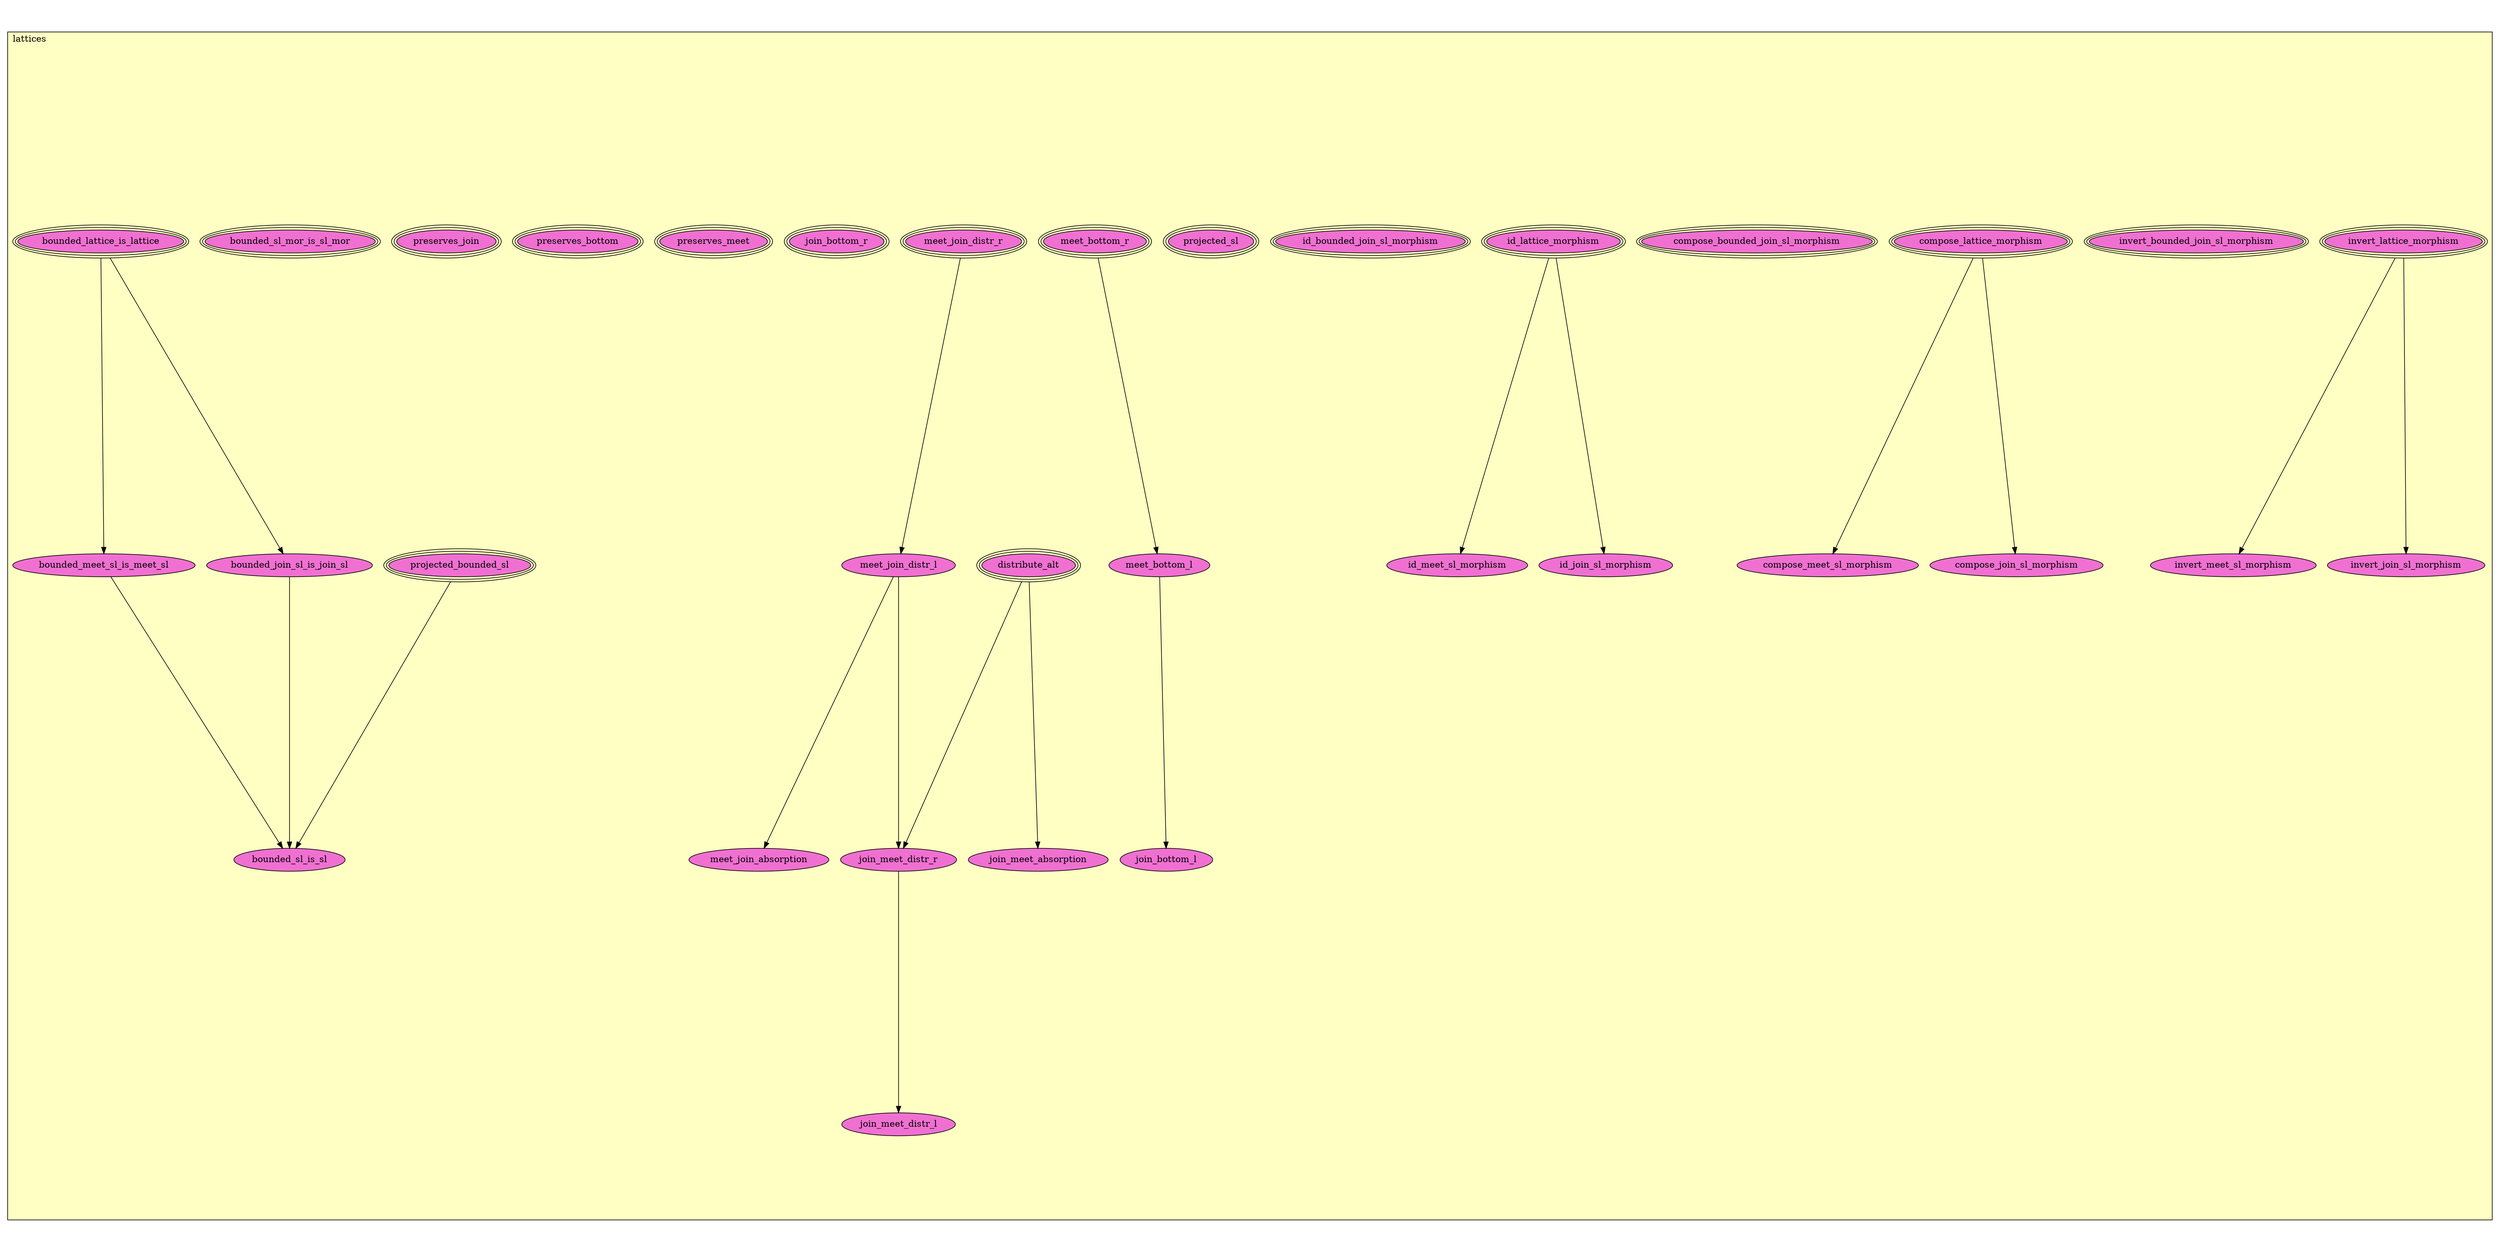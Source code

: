 digraph HoTT_Classes_theory_lattices {
  graph [ratio=0.5]
  node [style=filled]
lattices_invert_lattice_morphism [label="invert_lattice_morphism", URL=<lattices.html#invert_lattice_morphism>, peripheries=3, fillcolor="#F070D1"] ;
lattices_invert_bounded_join_sl_morphism [label="invert_bounded_join_sl_morphism", URL=<lattices.html#invert_bounded_join_sl_morphism>, peripheries=3, fillcolor="#F070D1"] ;
lattices_invert_meet_sl_morphism [label="invert_meet_sl_morphism", URL=<lattices.html#invert_meet_sl_morphism>, fillcolor="#F070D1"] ;
lattices_invert_join_sl_morphism [label="invert_join_sl_morphism", URL=<lattices.html#invert_join_sl_morphism>, fillcolor="#F070D1"] ;
lattices_compose_lattice_morphism [label="compose_lattice_morphism", URL=<lattices.html#compose_lattice_morphism>, peripheries=3, fillcolor="#F070D1"] ;
lattices_compose_bounded_join_sl_morphism [label="compose_bounded_join_sl_morphism", URL=<lattices.html#compose_bounded_join_sl_morphism>, peripheries=3, fillcolor="#F070D1"] ;
lattices_compose_meet_sl_morphism [label="compose_meet_sl_morphism", URL=<lattices.html#compose_meet_sl_morphism>, fillcolor="#F070D1"] ;
lattices_compose_join_sl_morphism [label="compose_join_sl_morphism", URL=<lattices.html#compose_join_sl_morphism>, fillcolor="#F070D1"] ;
lattices_id_lattice_morphism [label="id_lattice_morphism", URL=<lattices.html#id_lattice_morphism>, peripheries=3, fillcolor="#F070D1"] ;
lattices_id_bounded_join_sl_morphism [label="id_bounded_join_sl_morphism", URL=<lattices.html#id_bounded_join_sl_morphism>, peripheries=3, fillcolor="#F070D1"] ;
lattices_id_meet_sl_morphism [label="id_meet_sl_morphism", URL=<lattices.html#id_meet_sl_morphism>, fillcolor="#F070D1"] ;
lattices_id_join_sl_morphism [label="id_join_sl_morphism", URL=<lattices.html#id_join_sl_morphism>, fillcolor="#F070D1"] ;
lattices_projected_bounded_sl [label="projected_bounded_sl", URL=<lattices.html#projected_bounded_sl>, peripheries=3, fillcolor="#F070D1"] ;
lattices_projected_sl [label="projected_sl", URL=<lattices.html#projected_sl>, peripheries=3, fillcolor="#F070D1"] ;
lattices_meet_bottom_r [label="meet_bottom_r", URL=<lattices.html#meet_bottom_r>, peripheries=3, fillcolor="#F070D1"] ;
lattices_meet_bottom_l [label="meet_bottom_l", URL=<lattices.html#meet_bottom_l>, fillcolor="#F070D1"] ;
lattices_distribute_alt [label="distribute_alt", URL=<lattices.html#distribute_alt>, peripheries=3, fillcolor="#F070D1"] ;
lattices_meet_join_distr_r [label="meet_join_distr_r", URL=<lattices.html#meet_join_distr_r>, peripheries=3, fillcolor="#F070D1"] ;
lattices_meet_join_distr_l [label="meet_join_distr_l", URL=<lattices.html#meet_join_distr_l>, fillcolor="#F070D1"] ;
lattices_join_meet_distr_r [label="join_meet_distr_r", URL=<lattices.html#join_meet_distr_r>, fillcolor="#F070D1"] ;
lattices_join_meet_distr_l [label="join_meet_distr_l", URL=<lattices.html#join_meet_distr_l>, fillcolor="#F070D1"] ;
lattices_join_meet_absorption [label="join_meet_absorption", URL=<lattices.html#join_meet_absorption>, fillcolor="#F070D1"] ;
lattices_meet_join_absorption [label="meet_join_absorption", URL=<lattices.html#meet_join_absorption>, fillcolor="#F070D1"] ;
lattices_join_bottom_r [label="join_bottom_r", URL=<lattices.html#join_bottom_r>, peripheries=3, fillcolor="#F070D1"] ;
lattices_join_bottom_l [label="join_bottom_l", URL=<lattices.html#join_bottom_l>, fillcolor="#F070D1"] ;
lattices_preserves_meet [label="preserves_meet", URL=<lattices.html#preserves_meet>, peripheries=3, fillcolor="#F070D1"] ;
lattices_preserves_bottom [label="preserves_bottom", URL=<lattices.html#preserves_bottom>, peripheries=3, fillcolor="#F070D1"] ;
lattices_preserves_join [label="preserves_join", URL=<lattices.html#preserves_join>, peripheries=3, fillcolor="#F070D1"] ;
lattices_bounded_sl_mor_is_sl_mor [label="bounded_sl_mor_is_sl_mor", URL=<lattices.html#bounded_sl_mor_is_sl_mor>, peripheries=3, fillcolor="#F070D1"] ;
lattices_bounded_lattice_is_lattice [label="bounded_lattice_is_lattice", URL=<lattices.html#bounded_lattice_is_lattice>, peripheries=3, fillcolor="#F070D1"] ;
lattices_bounded_meet_sl_is_meet_sl [label="bounded_meet_sl_is_meet_sl", URL=<lattices.html#bounded_meet_sl_is_meet_sl>, fillcolor="#F070D1"] ;
lattices_bounded_join_sl_is_join_sl [label="bounded_join_sl_is_join_sl", URL=<lattices.html#bounded_join_sl_is_join_sl>, fillcolor="#F070D1"] ;
lattices_bounded_sl_is_sl [label="bounded_sl_is_sl", URL=<lattices.html#bounded_sl_is_sl>, fillcolor="#F070D1"] ;
  lattices_invert_lattice_morphism -> lattices_invert_meet_sl_morphism [] ;
  lattices_invert_lattice_morphism -> lattices_invert_join_sl_morphism [] ;
  lattices_compose_lattice_morphism -> lattices_compose_meet_sl_morphism [] ;
  lattices_compose_lattice_morphism -> lattices_compose_join_sl_morphism [] ;
  lattices_id_lattice_morphism -> lattices_id_meet_sl_morphism [] ;
  lattices_id_lattice_morphism -> lattices_id_join_sl_morphism [] ;
  lattices_projected_bounded_sl -> lattices_bounded_sl_is_sl [] ;
  lattices_meet_bottom_r -> lattices_meet_bottom_l [] ;
  lattices_meet_bottom_l -> lattices_join_bottom_l [] ;
  lattices_distribute_alt -> lattices_join_meet_distr_r [] ;
  lattices_distribute_alt -> lattices_join_meet_absorption [] ;
  lattices_meet_join_distr_r -> lattices_meet_join_distr_l [] ;
  lattices_meet_join_distr_l -> lattices_join_meet_distr_r [] ;
  lattices_meet_join_distr_l -> lattices_meet_join_absorption [] ;
  lattices_join_meet_distr_r -> lattices_join_meet_distr_l [] ;
  lattices_bounded_lattice_is_lattice -> lattices_bounded_meet_sl_is_meet_sl [] ;
  lattices_bounded_lattice_is_lattice -> lattices_bounded_join_sl_is_join_sl [] ;
  lattices_bounded_meet_sl_is_meet_sl -> lattices_bounded_sl_is_sl [] ;
  lattices_bounded_join_sl_is_join_sl -> lattices_bounded_sl_is_sl [] ;
subgraph cluster_lattices { label="lattices"; fillcolor="#FFFFC3"; labeljust=l; style=filled 
lattices_bounded_sl_is_sl; lattices_bounded_join_sl_is_join_sl; lattices_bounded_meet_sl_is_meet_sl; lattices_bounded_lattice_is_lattice; lattices_bounded_sl_mor_is_sl_mor; lattices_preserves_join; lattices_preserves_bottom; lattices_preserves_meet; lattices_join_bottom_l; lattices_join_bottom_r; lattices_meet_join_absorption; lattices_join_meet_absorption; lattices_join_meet_distr_l; lattices_join_meet_distr_r; lattices_meet_join_distr_l; lattices_meet_join_distr_r; lattices_distribute_alt; lattices_meet_bottom_l; lattices_meet_bottom_r; lattices_projected_sl; lattices_projected_bounded_sl; lattices_id_join_sl_morphism; lattices_id_meet_sl_morphism; lattices_id_bounded_join_sl_morphism; lattices_id_lattice_morphism; lattices_compose_join_sl_morphism; lattices_compose_meet_sl_morphism; lattices_compose_bounded_join_sl_morphism; lattices_compose_lattice_morphism; lattices_invert_join_sl_morphism; lattices_invert_meet_sl_morphism; lattices_invert_bounded_join_sl_morphism; lattices_invert_lattice_morphism; };
} /* END */
